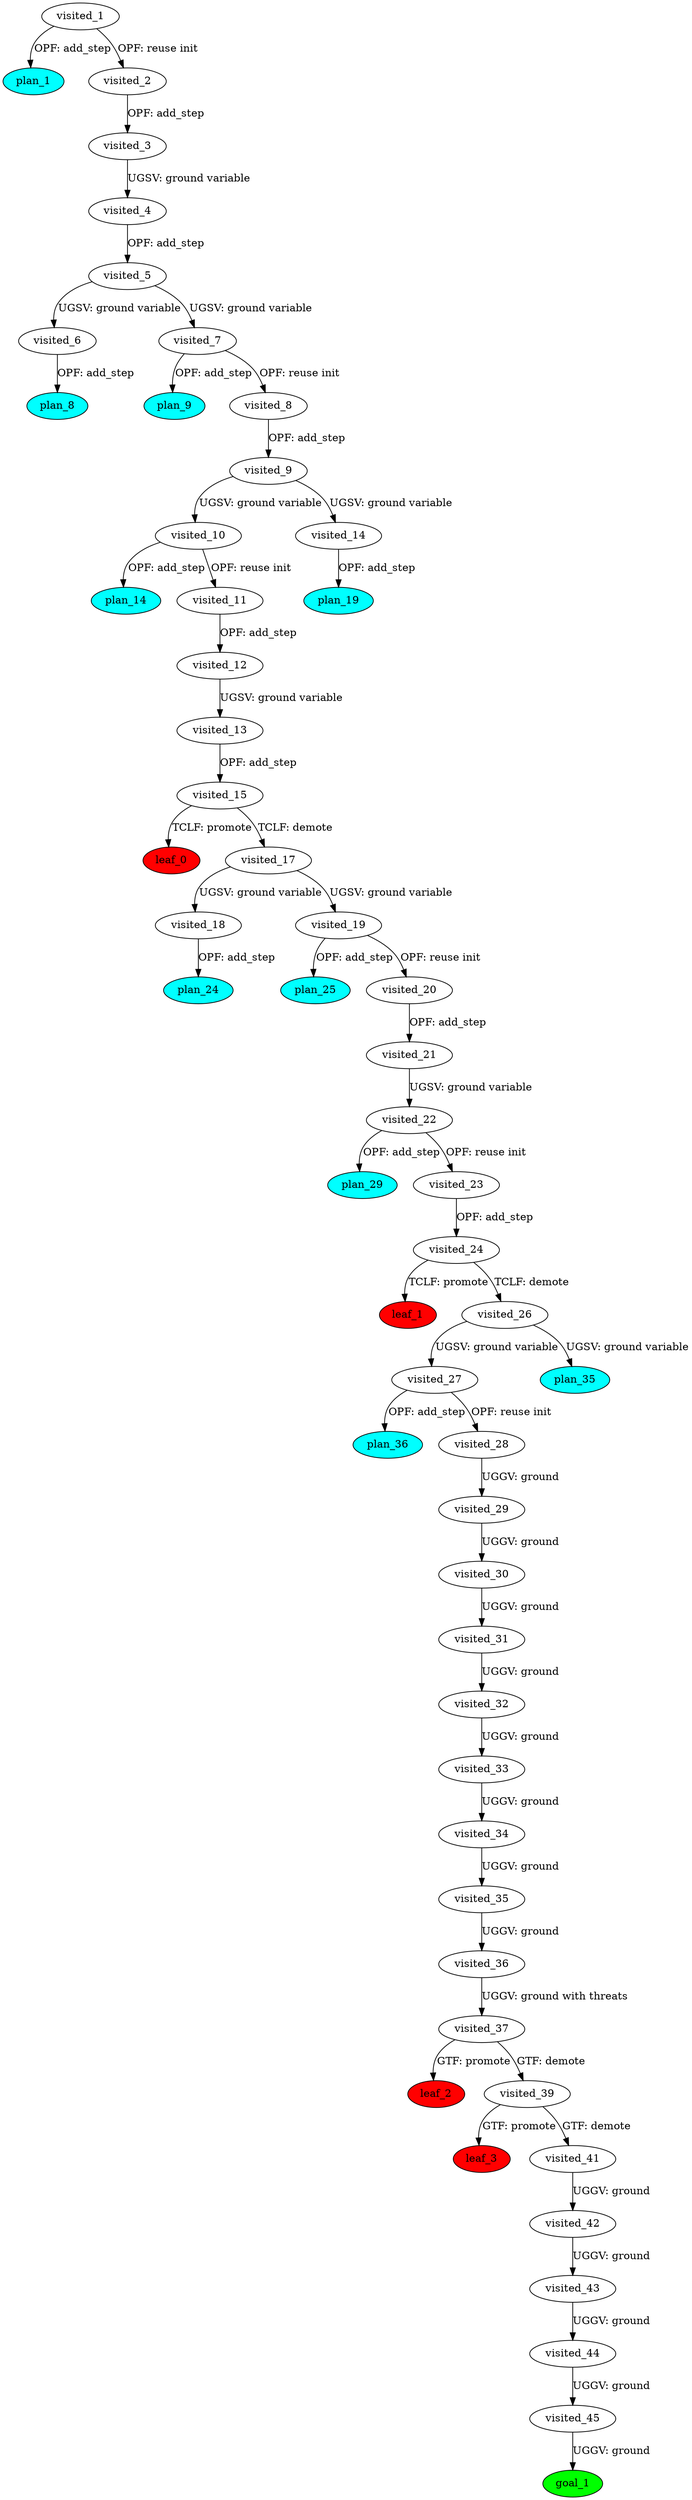 digraph {
	"40b23253-67a8-4484-ccad-6707ffba619f" [label=plan_0 fillcolor=cyan style=filled]
	"40b23253-67a8-4484-ccad-6707ffba619f" [label=visited_1 fillcolor=white style=filled]
	"ed84b245-dcbe-6961-8300-c57ad045749d" [label=plan_1 fillcolor=cyan style=filled]
	"40b23253-67a8-4484-ccad-6707ffba619f" -> "ed84b245-dcbe-6961-8300-c57ad045749d" [label="OPF: add_step"]
	"5a8f8169-3356-c5ba-acbb-4a9d007818a8" [label=plan_2 fillcolor=cyan style=filled]
	"40b23253-67a8-4484-ccad-6707ffba619f" -> "5a8f8169-3356-c5ba-acbb-4a9d007818a8" [label="OPF: reuse init"]
	"5a8f8169-3356-c5ba-acbb-4a9d007818a8" [label=visited_2 fillcolor=white style=filled]
	"8feaf8e2-5b4d-ad63-363b-c02dfb7a1b9d" [label=plan_3 fillcolor=cyan style=filled]
	"5a8f8169-3356-c5ba-acbb-4a9d007818a8" -> "8feaf8e2-5b4d-ad63-363b-c02dfb7a1b9d" [label="OPF: add_step"]
	"8feaf8e2-5b4d-ad63-363b-c02dfb7a1b9d" [label=visited_3 fillcolor=white style=filled]
	"f749c21d-cc31-f7c4-63d4-1a1967a99e7a" [label=plan_4 fillcolor=cyan style=filled]
	"8feaf8e2-5b4d-ad63-363b-c02dfb7a1b9d" -> "f749c21d-cc31-f7c4-63d4-1a1967a99e7a" [label="UGSV: ground variable"]
	"f749c21d-cc31-f7c4-63d4-1a1967a99e7a" [label=visited_4 fillcolor=white style=filled]
	"f997125f-3998-7c56-9e99-c45558c3b2ea" [label=plan_5 fillcolor=cyan style=filled]
	"f749c21d-cc31-f7c4-63d4-1a1967a99e7a" -> "f997125f-3998-7c56-9e99-c45558c3b2ea" [label="OPF: add_step"]
	"f997125f-3998-7c56-9e99-c45558c3b2ea" [label=visited_5 fillcolor=white style=filled]
	"477a7665-3d14-ed25-281a-2a889e23f3d5" [label=plan_6 fillcolor=cyan style=filled]
	"f997125f-3998-7c56-9e99-c45558c3b2ea" -> "477a7665-3d14-ed25-281a-2a889e23f3d5" [label="UGSV: ground variable"]
	"2c4118e6-26ea-fd53-2c05-54d58864e9e8" [label=plan_7 fillcolor=cyan style=filled]
	"f997125f-3998-7c56-9e99-c45558c3b2ea" -> "2c4118e6-26ea-fd53-2c05-54d58864e9e8" [label="UGSV: ground variable"]
	"477a7665-3d14-ed25-281a-2a889e23f3d5" [label=visited_6 fillcolor=white style=filled]
	"1576b879-762e-1b7d-4bd2-3235ffd966b1" [label=plan_8 fillcolor=cyan style=filled]
	"477a7665-3d14-ed25-281a-2a889e23f3d5" -> "1576b879-762e-1b7d-4bd2-3235ffd966b1" [label="OPF: add_step"]
	"2c4118e6-26ea-fd53-2c05-54d58864e9e8" [label=visited_7 fillcolor=white style=filled]
	"20492e5f-07e9-8ef5-ccf3-7fa5cf2ffa13" [label=plan_9 fillcolor=cyan style=filled]
	"2c4118e6-26ea-fd53-2c05-54d58864e9e8" -> "20492e5f-07e9-8ef5-ccf3-7fa5cf2ffa13" [label="OPF: add_step"]
	"94bc08d2-24ef-86d9-199e-47cdad1855b9" [label=plan_10 fillcolor=cyan style=filled]
	"2c4118e6-26ea-fd53-2c05-54d58864e9e8" -> "94bc08d2-24ef-86d9-199e-47cdad1855b9" [label="OPF: reuse init"]
	"94bc08d2-24ef-86d9-199e-47cdad1855b9" [label=visited_8 fillcolor=white style=filled]
	"e64ad93e-fcd2-1c1a-f606-e097acdae7a0" [label=plan_11 fillcolor=cyan style=filled]
	"94bc08d2-24ef-86d9-199e-47cdad1855b9" -> "e64ad93e-fcd2-1c1a-f606-e097acdae7a0" [label="OPF: add_step"]
	"e64ad93e-fcd2-1c1a-f606-e097acdae7a0" [label=visited_9 fillcolor=white style=filled]
	"4263e5b0-0c05-ad25-9bd6-71f839ed9320" [label=plan_12 fillcolor=cyan style=filled]
	"e64ad93e-fcd2-1c1a-f606-e097acdae7a0" -> "4263e5b0-0c05-ad25-9bd6-71f839ed9320" [label="UGSV: ground variable"]
	"e4a43e31-a529-498e-0361-b3b719959bdc" [label=plan_13 fillcolor=cyan style=filled]
	"e64ad93e-fcd2-1c1a-f606-e097acdae7a0" -> "e4a43e31-a529-498e-0361-b3b719959bdc" [label="UGSV: ground variable"]
	"4263e5b0-0c05-ad25-9bd6-71f839ed9320" [label=visited_10 fillcolor=white style=filled]
	"e9c53a48-dad0-ebde-e73d-5e4247f80b39" [label=plan_14 fillcolor=cyan style=filled]
	"4263e5b0-0c05-ad25-9bd6-71f839ed9320" -> "e9c53a48-dad0-ebde-e73d-5e4247f80b39" [label="OPF: add_step"]
	"d096977d-fe89-c0bc-df5d-f1176b2f7b66" [label=plan_15 fillcolor=cyan style=filled]
	"4263e5b0-0c05-ad25-9bd6-71f839ed9320" -> "d096977d-fe89-c0bc-df5d-f1176b2f7b66" [label="OPF: reuse init"]
	"d096977d-fe89-c0bc-df5d-f1176b2f7b66" [label=visited_11 fillcolor=white style=filled]
	"3e46e28c-6425-0eac-4040-d4387733fadf" [label=plan_16 fillcolor=cyan style=filled]
	"d096977d-fe89-c0bc-df5d-f1176b2f7b66" -> "3e46e28c-6425-0eac-4040-d4387733fadf" [label="OPF: add_step"]
	"3e46e28c-6425-0eac-4040-d4387733fadf" [label=visited_12 fillcolor=white style=filled]
	"a0407009-7a78-5750-3b0f-4a2b2e8c0a2e" [label=plan_17 fillcolor=cyan style=filled]
	"3e46e28c-6425-0eac-4040-d4387733fadf" -> "a0407009-7a78-5750-3b0f-4a2b2e8c0a2e" [label="UGSV: ground variable"]
	"a0407009-7a78-5750-3b0f-4a2b2e8c0a2e" [label=visited_13 fillcolor=white style=filled]
	"53a60545-44f4-e82d-3477-0d7cfd130ff0" [label=plan_18 fillcolor=cyan style=filled]
	"a0407009-7a78-5750-3b0f-4a2b2e8c0a2e" -> "53a60545-44f4-e82d-3477-0d7cfd130ff0" [label="OPF: add_step"]
	"e4a43e31-a529-498e-0361-b3b719959bdc" [label=visited_14 fillcolor=white style=filled]
	"90f6d529-e1dd-5de9-c4f1-23ffe296f8c7" [label=plan_19 fillcolor=cyan style=filled]
	"e4a43e31-a529-498e-0361-b3b719959bdc" -> "90f6d529-e1dd-5de9-c4f1-23ffe296f8c7" [label="OPF: add_step"]
	"53a60545-44f4-e82d-3477-0d7cfd130ff0" [label=visited_15 fillcolor=white style=filled]
	"8b8667ed-ef0e-a51f-e4a9-84aa880394c7" [label=plan_20 fillcolor=cyan style=filled]
	"53a60545-44f4-e82d-3477-0d7cfd130ff0" -> "8b8667ed-ef0e-a51f-e4a9-84aa880394c7" [label="TCLF: promote"]
	"130096e9-6b50-5a31-796e-e8f2ce449bd1" [label=plan_21 fillcolor=cyan style=filled]
	"53a60545-44f4-e82d-3477-0d7cfd130ff0" -> "130096e9-6b50-5a31-796e-e8f2ce449bd1" [label="TCLF: demote"]
	"8b8667ed-ef0e-a51f-e4a9-84aa880394c7" [label=visited_16 fillcolor=white style=filled]
	"8b8667ed-ef0e-a51f-e4a9-84aa880394c7" [label=leaf_0 fillcolor=red style=filled]
	"130096e9-6b50-5a31-796e-e8f2ce449bd1" [label=visited_17 fillcolor=white style=filled]
	"a85f1fbb-0e7b-3532-dd16-7b2601a602dc" [label=plan_22 fillcolor=cyan style=filled]
	"130096e9-6b50-5a31-796e-e8f2ce449bd1" -> "a85f1fbb-0e7b-3532-dd16-7b2601a602dc" [label="UGSV: ground variable"]
	"400d3ee7-9f7a-1cea-50e3-2558eae5ca07" [label=plan_23 fillcolor=cyan style=filled]
	"130096e9-6b50-5a31-796e-e8f2ce449bd1" -> "400d3ee7-9f7a-1cea-50e3-2558eae5ca07" [label="UGSV: ground variable"]
	"a85f1fbb-0e7b-3532-dd16-7b2601a602dc" [label=visited_18 fillcolor=white style=filled]
	"24577767-d553-af67-89b8-5f2cd6322ddf" [label=plan_24 fillcolor=cyan style=filled]
	"a85f1fbb-0e7b-3532-dd16-7b2601a602dc" -> "24577767-d553-af67-89b8-5f2cd6322ddf" [label="OPF: add_step"]
	"400d3ee7-9f7a-1cea-50e3-2558eae5ca07" [label=visited_19 fillcolor=white style=filled]
	"eee6baba-05ec-3a27-ed47-2ee66315a7a5" [label=plan_25 fillcolor=cyan style=filled]
	"400d3ee7-9f7a-1cea-50e3-2558eae5ca07" -> "eee6baba-05ec-3a27-ed47-2ee66315a7a5" [label="OPF: add_step"]
	"6ae692c0-9413-d9b7-ed36-8fde6e1f7147" [label=plan_26 fillcolor=cyan style=filled]
	"400d3ee7-9f7a-1cea-50e3-2558eae5ca07" -> "6ae692c0-9413-d9b7-ed36-8fde6e1f7147" [label="OPF: reuse init"]
	"6ae692c0-9413-d9b7-ed36-8fde6e1f7147" [label=visited_20 fillcolor=white style=filled]
	"015ebd6c-d1f5-4698-557c-d8c37840e636" [label=plan_27 fillcolor=cyan style=filled]
	"6ae692c0-9413-d9b7-ed36-8fde6e1f7147" -> "015ebd6c-d1f5-4698-557c-d8c37840e636" [label="OPF: add_step"]
	"015ebd6c-d1f5-4698-557c-d8c37840e636" [label=visited_21 fillcolor=white style=filled]
	"49d0c69c-0686-514a-3508-b6469fc2d01d" [label=plan_28 fillcolor=cyan style=filled]
	"015ebd6c-d1f5-4698-557c-d8c37840e636" -> "49d0c69c-0686-514a-3508-b6469fc2d01d" [label="UGSV: ground variable"]
	"49d0c69c-0686-514a-3508-b6469fc2d01d" [label=visited_22 fillcolor=white style=filled]
	"b53a72de-c7fc-fea1-feed-1089e3e5ef84" [label=plan_29 fillcolor=cyan style=filled]
	"49d0c69c-0686-514a-3508-b6469fc2d01d" -> "b53a72de-c7fc-fea1-feed-1089e3e5ef84" [label="OPF: add_step"]
	"5ea40024-d2e1-bf8c-fdca-ea10927e8a8d" [label=plan_30 fillcolor=cyan style=filled]
	"49d0c69c-0686-514a-3508-b6469fc2d01d" -> "5ea40024-d2e1-bf8c-fdca-ea10927e8a8d" [label="OPF: reuse init"]
	"5ea40024-d2e1-bf8c-fdca-ea10927e8a8d" [label=visited_23 fillcolor=white style=filled]
	"0593288e-a907-06d9-c325-2e5fa7b34439" [label=plan_31 fillcolor=cyan style=filled]
	"5ea40024-d2e1-bf8c-fdca-ea10927e8a8d" -> "0593288e-a907-06d9-c325-2e5fa7b34439" [label="OPF: add_step"]
	"0593288e-a907-06d9-c325-2e5fa7b34439" [label=visited_24 fillcolor=white style=filled]
	"8f3e9688-f704-91d4-7cd9-419e71223c3e" [label=plan_32 fillcolor=cyan style=filled]
	"0593288e-a907-06d9-c325-2e5fa7b34439" -> "8f3e9688-f704-91d4-7cd9-419e71223c3e" [label="TCLF: promote"]
	"be301e66-8838-0959-0c5e-517b1c24f630" [label=plan_33 fillcolor=cyan style=filled]
	"0593288e-a907-06d9-c325-2e5fa7b34439" -> "be301e66-8838-0959-0c5e-517b1c24f630" [label="TCLF: demote"]
	"8f3e9688-f704-91d4-7cd9-419e71223c3e" [label=visited_25 fillcolor=white style=filled]
	"8f3e9688-f704-91d4-7cd9-419e71223c3e" [label=leaf_1 fillcolor=red style=filled]
	"be301e66-8838-0959-0c5e-517b1c24f630" [label=visited_26 fillcolor=white style=filled]
	"0a4e6244-3ead-0eb7-1b4e-f51b8ce6f491" [label=plan_34 fillcolor=cyan style=filled]
	"be301e66-8838-0959-0c5e-517b1c24f630" -> "0a4e6244-3ead-0eb7-1b4e-f51b8ce6f491" [label="UGSV: ground variable"]
	"f6c73a1c-572b-d8a4-7050-33cb5f16d025" [label=plan_35 fillcolor=cyan style=filled]
	"be301e66-8838-0959-0c5e-517b1c24f630" -> "f6c73a1c-572b-d8a4-7050-33cb5f16d025" [label="UGSV: ground variable"]
	"0a4e6244-3ead-0eb7-1b4e-f51b8ce6f491" [label=visited_27 fillcolor=white style=filled]
	"05173c0f-19bc-82db-4517-25ffe01ae43c" [label=plan_36 fillcolor=cyan style=filled]
	"0a4e6244-3ead-0eb7-1b4e-f51b8ce6f491" -> "05173c0f-19bc-82db-4517-25ffe01ae43c" [label="OPF: add_step"]
	"34b9a273-54ab-60df-4b04-283f6cf6a995" [label=plan_37 fillcolor=cyan style=filled]
	"0a4e6244-3ead-0eb7-1b4e-f51b8ce6f491" -> "34b9a273-54ab-60df-4b04-283f6cf6a995" [label="OPF: reuse init"]
	"34b9a273-54ab-60df-4b04-283f6cf6a995" [label=visited_28 fillcolor=white style=filled]
	"fd7010b5-4e41-f410-8bb9-6d4d3bd942f1" [label=plan_38 fillcolor=cyan style=filled]
	"34b9a273-54ab-60df-4b04-283f6cf6a995" -> "fd7010b5-4e41-f410-8bb9-6d4d3bd942f1" [label="UGGV: ground"]
	"fd7010b5-4e41-f410-8bb9-6d4d3bd942f1" [label=visited_29 fillcolor=white style=filled]
	"4c8087d0-f671-c741-2982-7bda5c30db29" [label=plan_39 fillcolor=cyan style=filled]
	"fd7010b5-4e41-f410-8bb9-6d4d3bd942f1" -> "4c8087d0-f671-c741-2982-7bda5c30db29" [label="UGGV: ground"]
	"4c8087d0-f671-c741-2982-7bda5c30db29" [label=visited_30 fillcolor=white style=filled]
	"9b7e1ac0-f660-9b6c-b975-c269730243f1" [label=plan_40 fillcolor=cyan style=filled]
	"4c8087d0-f671-c741-2982-7bda5c30db29" -> "9b7e1ac0-f660-9b6c-b975-c269730243f1" [label="UGGV: ground"]
	"9b7e1ac0-f660-9b6c-b975-c269730243f1" [label=visited_31 fillcolor=white style=filled]
	"a3d2f28a-ea69-e599-9c8f-4818c2e967fd" [label=plan_41 fillcolor=cyan style=filled]
	"9b7e1ac0-f660-9b6c-b975-c269730243f1" -> "a3d2f28a-ea69-e599-9c8f-4818c2e967fd" [label="UGGV: ground"]
	"a3d2f28a-ea69-e599-9c8f-4818c2e967fd" [label=visited_32 fillcolor=white style=filled]
	"9a655b59-1b5c-afb3-430c-97a3c2a05a73" [label=plan_42 fillcolor=cyan style=filled]
	"a3d2f28a-ea69-e599-9c8f-4818c2e967fd" -> "9a655b59-1b5c-afb3-430c-97a3c2a05a73" [label="UGGV: ground"]
	"9a655b59-1b5c-afb3-430c-97a3c2a05a73" [label=visited_33 fillcolor=white style=filled]
	"eea9c6ea-555c-2e34-33c3-f4de76d74c5f" [label=plan_43 fillcolor=cyan style=filled]
	"9a655b59-1b5c-afb3-430c-97a3c2a05a73" -> "eea9c6ea-555c-2e34-33c3-f4de76d74c5f" [label="UGGV: ground"]
	"eea9c6ea-555c-2e34-33c3-f4de76d74c5f" [label=visited_34 fillcolor=white style=filled]
	"8b2c99fd-895b-2651-1b97-a40072219544" [label=plan_44 fillcolor=cyan style=filled]
	"eea9c6ea-555c-2e34-33c3-f4de76d74c5f" -> "8b2c99fd-895b-2651-1b97-a40072219544" [label="UGGV: ground"]
	"8b2c99fd-895b-2651-1b97-a40072219544" [label=visited_35 fillcolor=white style=filled]
	"2e238caa-e90d-9905-e92c-5859d861f888" [label=plan_45 fillcolor=cyan style=filled]
	"8b2c99fd-895b-2651-1b97-a40072219544" -> "2e238caa-e90d-9905-e92c-5859d861f888" [label="UGGV: ground"]
	"2e238caa-e90d-9905-e92c-5859d861f888" [label=visited_36 fillcolor=white style=filled]
	"33bd9074-238c-ae49-d1a8-5d603c047926" [label=plan_46 fillcolor=cyan style=filled]
	"2e238caa-e90d-9905-e92c-5859d861f888" -> "33bd9074-238c-ae49-d1a8-5d603c047926" [label="UGGV: ground with threats"]
	"33bd9074-238c-ae49-d1a8-5d603c047926" [label=visited_37 fillcolor=white style=filled]
	"cb65cc42-e666-08b9-c9da-79d0c3f9ac09" [label=plan_47 fillcolor=cyan style=filled]
	"33bd9074-238c-ae49-d1a8-5d603c047926" -> "cb65cc42-e666-08b9-c9da-79d0c3f9ac09" [label="GTF: promote"]
	"59086804-9c34-d6fa-f39e-635e1a3d4829" [label=plan_48 fillcolor=cyan style=filled]
	"33bd9074-238c-ae49-d1a8-5d603c047926" -> "59086804-9c34-d6fa-f39e-635e1a3d4829" [label="GTF: demote"]
	"cb65cc42-e666-08b9-c9da-79d0c3f9ac09" [label=visited_38 fillcolor=white style=filled]
	"cb65cc42-e666-08b9-c9da-79d0c3f9ac09" [label=leaf_2 fillcolor=red style=filled]
	"59086804-9c34-d6fa-f39e-635e1a3d4829" [label=visited_39 fillcolor=white style=filled]
	"fa3b7719-192c-c8f3-2869-70cd1f737422" [label=plan_49 fillcolor=cyan style=filled]
	"59086804-9c34-d6fa-f39e-635e1a3d4829" -> "fa3b7719-192c-c8f3-2869-70cd1f737422" [label="GTF: promote"]
	"cee39b70-44ff-9e18-5464-4cfeb1f1b7fb" [label=plan_50 fillcolor=cyan style=filled]
	"59086804-9c34-d6fa-f39e-635e1a3d4829" -> "cee39b70-44ff-9e18-5464-4cfeb1f1b7fb" [label="GTF: demote"]
	"fa3b7719-192c-c8f3-2869-70cd1f737422" [label=visited_40 fillcolor=white style=filled]
	"fa3b7719-192c-c8f3-2869-70cd1f737422" [label=leaf_3 fillcolor=red style=filled]
	"cee39b70-44ff-9e18-5464-4cfeb1f1b7fb" [label=visited_41 fillcolor=white style=filled]
	"a2ab85a5-f469-865c-e9f6-7923ce3f3ae7" [label=plan_51 fillcolor=cyan style=filled]
	"cee39b70-44ff-9e18-5464-4cfeb1f1b7fb" -> "a2ab85a5-f469-865c-e9f6-7923ce3f3ae7" [label="UGGV: ground"]
	"a2ab85a5-f469-865c-e9f6-7923ce3f3ae7" [label=visited_42 fillcolor=white style=filled]
	"8a9b72e5-70c2-4249-eb27-c12b87f65b7d" [label=plan_52 fillcolor=cyan style=filled]
	"a2ab85a5-f469-865c-e9f6-7923ce3f3ae7" -> "8a9b72e5-70c2-4249-eb27-c12b87f65b7d" [label="UGGV: ground"]
	"8a9b72e5-70c2-4249-eb27-c12b87f65b7d" [label=visited_43 fillcolor=white style=filled]
	"0acad2b7-7c7b-1aac-9b63-7ef3a82566aa" [label=plan_53 fillcolor=cyan style=filled]
	"8a9b72e5-70c2-4249-eb27-c12b87f65b7d" -> "0acad2b7-7c7b-1aac-9b63-7ef3a82566aa" [label="UGGV: ground"]
	"0acad2b7-7c7b-1aac-9b63-7ef3a82566aa" [label=visited_44 fillcolor=white style=filled]
	"c74dcefa-4fbe-0927-71d5-02418647213f" [label=plan_54 fillcolor=cyan style=filled]
	"0acad2b7-7c7b-1aac-9b63-7ef3a82566aa" -> "c74dcefa-4fbe-0927-71d5-02418647213f" [label="UGGV: ground"]
	"c74dcefa-4fbe-0927-71d5-02418647213f" [label=visited_45 fillcolor=white style=filled]
	"ff4f1524-7cec-66fd-62a7-423dd538789d" [label=plan_55 fillcolor=cyan style=filled]
	"c74dcefa-4fbe-0927-71d5-02418647213f" -> "ff4f1524-7cec-66fd-62a7-423dd538789d" [label="UGGV: ground"]
	"ff4f1524-7cec-66fd-62a7-423dd538789d" [label=visited_46 fillcolor=white style=filled]
	"ff4f1524-7cec-66fd-62a7-423dd538789d" [label=goal_1 fillcolor=green style=filled]
}
